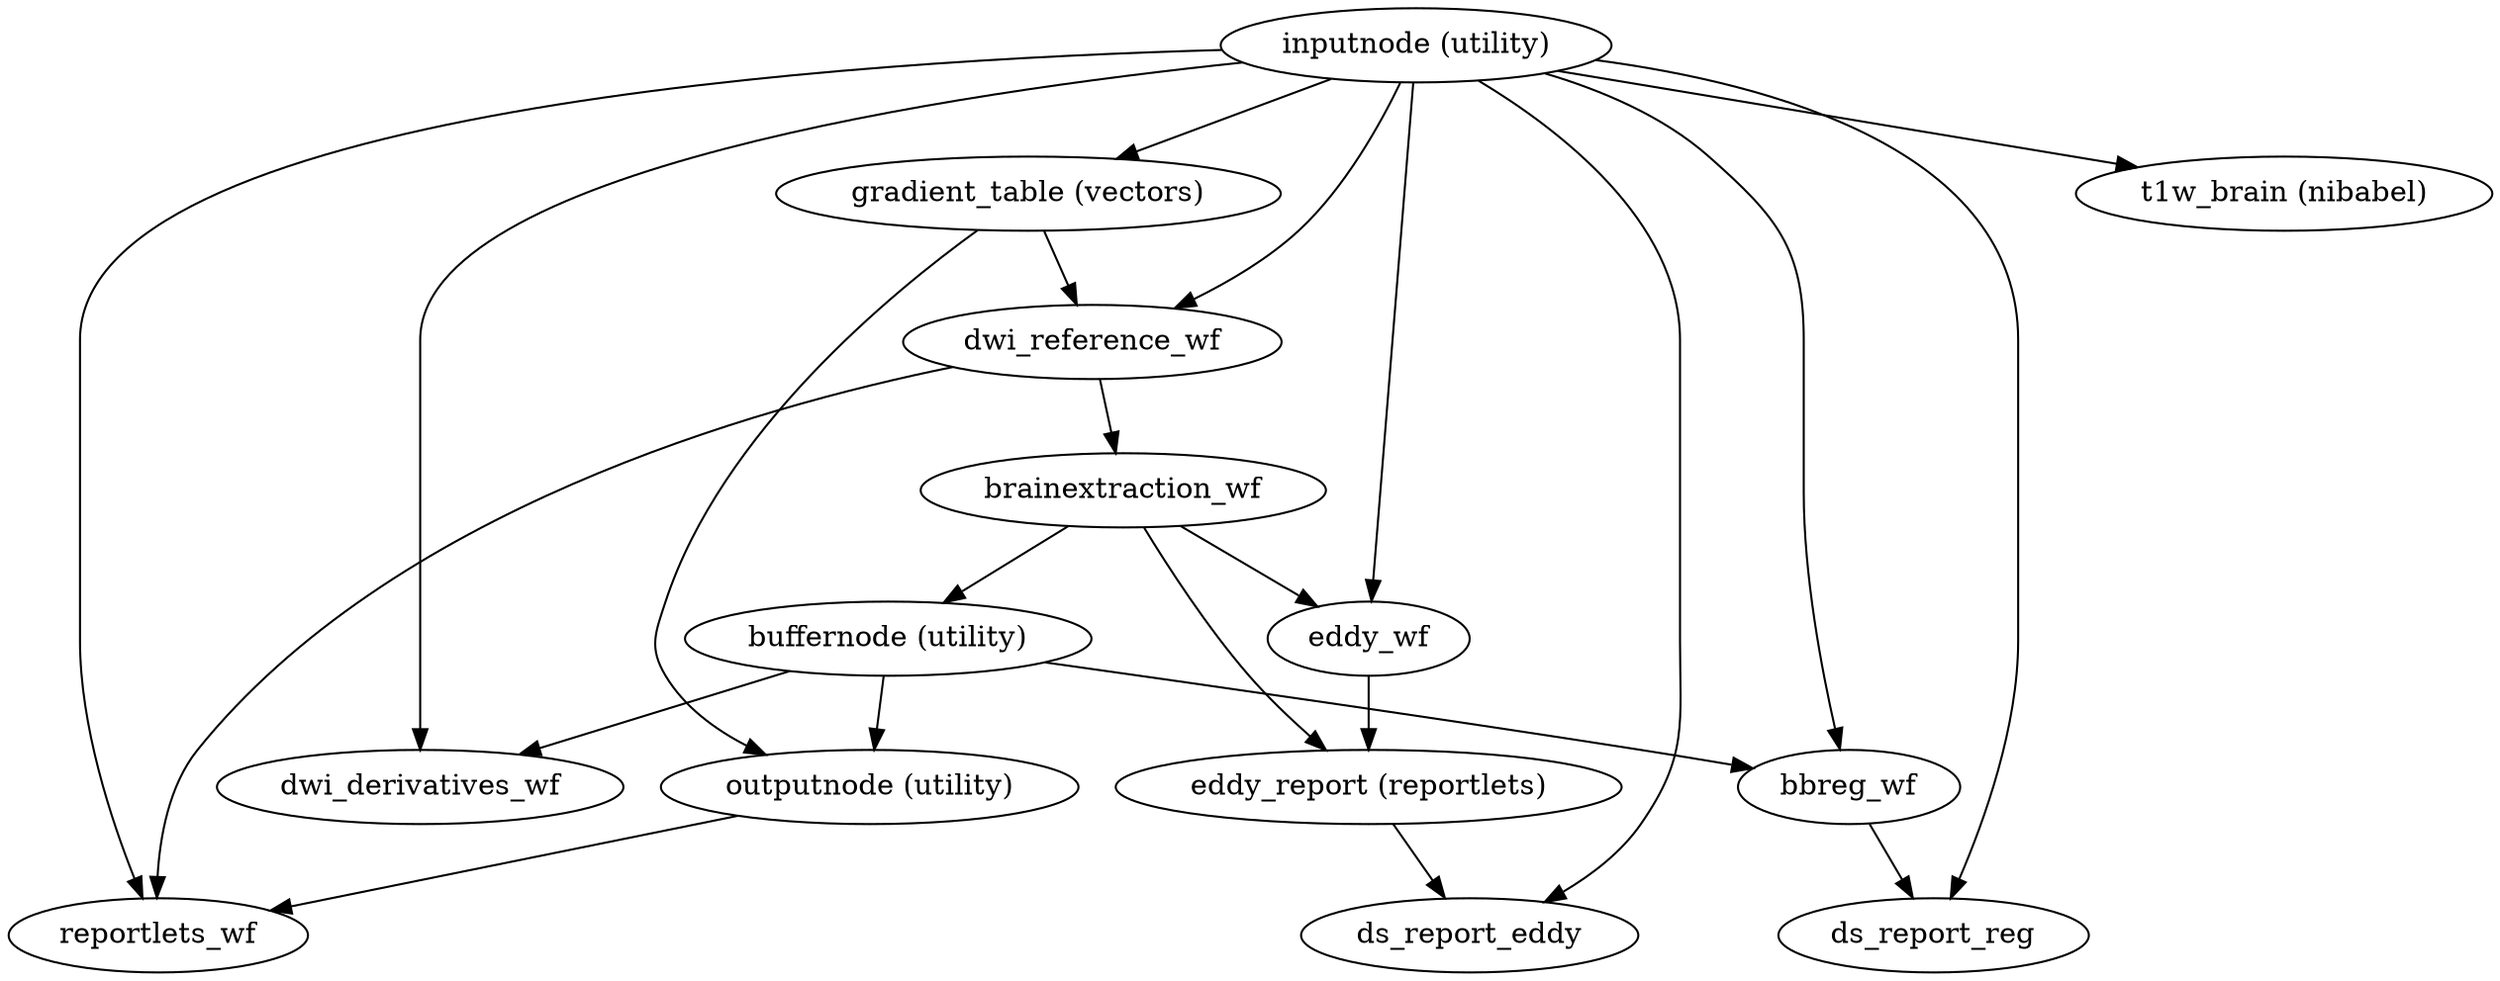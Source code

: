strict digraph  {
"inputnode (utility)";
dwi_derivatives_wf;
"gradient_table (vectors)";
dwi_reference_wf;
bbreg_wf;
"t1w_brain (nibabel)";
ds_report_reg;
eddy_wf;
ds_report_eddy;
reportlets_wf;
"outputnode (utility)";
brainextraction_wf;
"eddy_report (reportlets)";
"buffernode (utility)";
"inputnode (utility)" -> dwi_derivatives_wf;
"inputnode (utility)" -> "gradient_table (vectors)";
"inputnode (utility)" -> dwi_reference_wf;
"inputnode (utility)" -> bbreg_wf;
"inputnode (utility)" -> "t1w_brain (nibabel)";
"inputnode (utility)" -> ds_report_reg;
"inputnode (utility)" -> eddy_wf;
"inputnode (utility)" -> ds_report_eddy;
"inputnode (utility)" -> reportlets_wf;
"gradient_table (vectors)" -> dwi_reference_wf;
"gradient_table (vectors)" -> "outputnode (utility)";
dwi_reference_wf -> brainextraction_wf;
dwi_reference_wf -> reportlets_wf;
bbreg_wf -> ds_report_reg;
eddy_wf -> "eddy_report (reportlets)";
"outputnode (utility)" -> reportlets_wf;
brainextraction_wf -> eddy_wf;
brainextraction_wf -> "eddy_report (reportlets)";
brainextraction_wf -> "buffernode (utility)";
"eddy_report (reportlets)" -> ds_report_eddy;
"buffernode (utility)" -> dwi_derivatives_wf;
"buffernode (utility)" -> "outputnode (utility)";
"buffernode (utility)" -> bbreg_wf;
}
